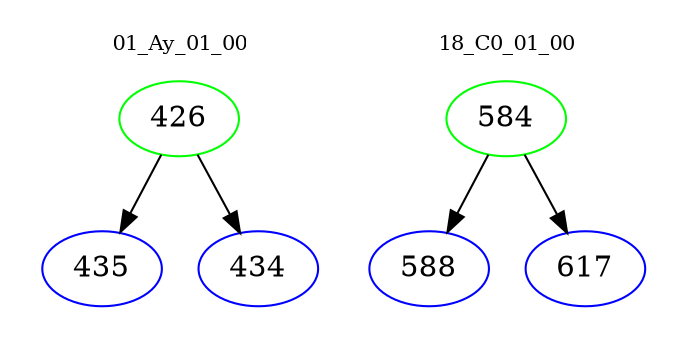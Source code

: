 digraph{
subgraph cluster_0 {
color = white
label = "01_Ay_01_00";
fontsize=10;
T0_426 [label="426", color="green"]
T0_426 -> T0_435 [color="black"]
T0_435 [label="435", color="blue"]
T0_426 -> T0_434 [color="black"]
T0_434 [label="434", color="blue"]
}
subgraph cluster_1 {
color = white
label = "18_C0_01_00";
fontsize=10;
T1_584 [label="584", color="green"]
T1_584 -> T1_588 [color="black"]
T1_588 [label="588", color="blue"]
T1_584 -> T1_617 [color="black"]
T1_617 [label="617", color="blue"]
}
}
